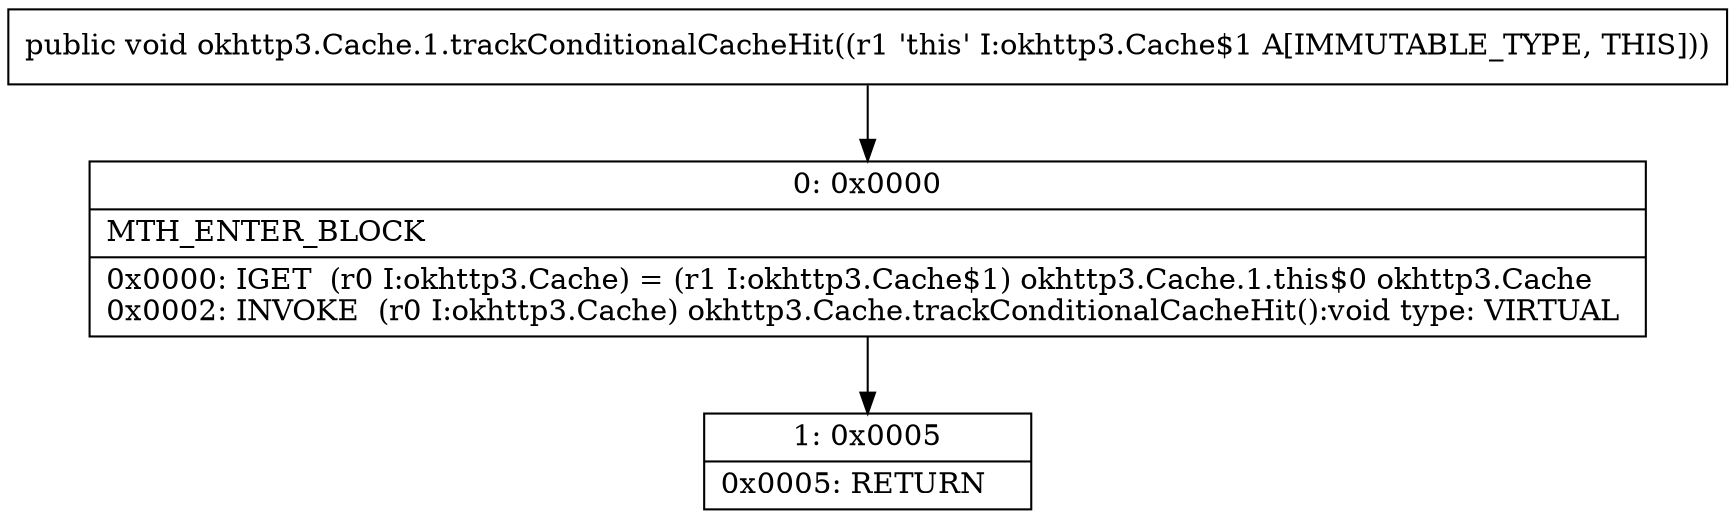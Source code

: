 digraph "CFG forokhttp3.Cache.1.trackConditionalCacheHit()V" {
Node_0 [shape=record,label="{0\:\ 0x0000|MTH_ENTER_BLOCK\l|0x0000: IGET  (r0 I:okhttp3.Cache) = (r1 I:okhttp3.Cache$1) okhttp3.Cache.1.this$0 okhttp3.Cache \l0x0002: INVOKE  (r0 I:okhttp3.Cache) okhttp3.Cache.trackConditionalCacheHit():void type: VIRTUAL \l}"];
Node_1 [shape=record,label="{1\:\ 0x0005|0x0005: RETURN   \l}"];
MethodNode[shape=record,label="{public void okhttp3.Cache.1.trackConditionalCacheHit((r1 'this' I:okhttp3.Cache$1 A[IMMUTABLE_TYPE, THIS])) }"];
MethodNode -> Node_0;
Node_0 -> Node_1;
}

